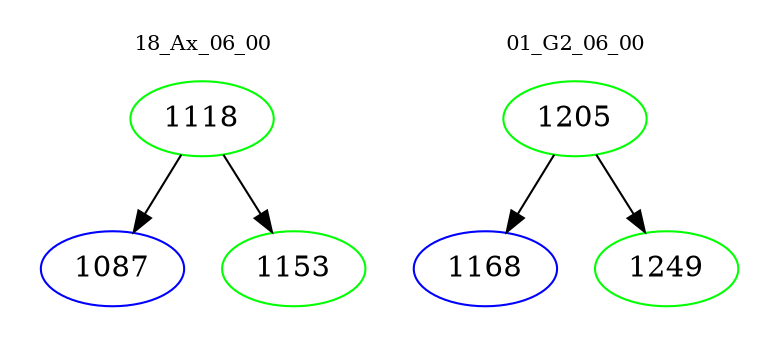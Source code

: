 digraph{
subgraph cluster_0 {
color = white
label = "18_Ax_06_00";
fontsize=10;
T0_1118 [label="1118", color="green"]
T0_1118 -> T0_1087 [color="black"]
T0_1087 [label="1087", color="blue"]
T0_1118 -> T0_1153 [color="black"]
T0_1153 [label="1153", color="green"]
}
subgraph cluster_1 {
color = white
label = "01_G2_06_00";
fontsize=10;
T1_1205 [label="1205", color="green"]
T1_1205 -> T1_1168 [color="black"]
T1_1168 [label="1168", color="blue"]
T1_1205 -> T1_1249 [color="black"]
T1_1249 [label="1249", color="green"]
}
}

